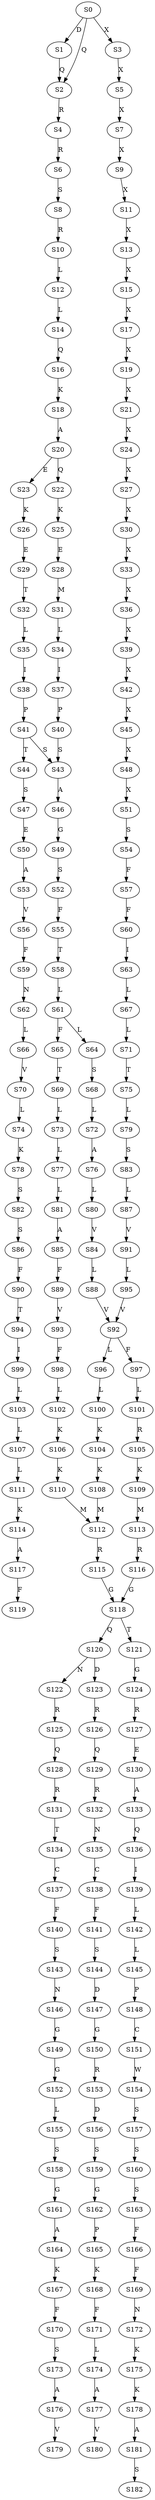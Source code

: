 strict digraph  {
	S0 -> S1 [ label = D ];
	S0 -> S2 [ label = Q ];
	S0 -> S3 [ label = X ];
	S1 -> S2 [ label = Q ];
	S2 -> S4 [ label = R ];
	S3 -> S5 [ label = X ];
	S4 -> S6 [ label = R ];
	S5 -> S7 [ label = X ];
	S6 -> S8 [ label = S ];
	S7 -> S9 [ label = X ];
	S8 -> S10 [ label = R ];
	S9 -> S11 [ label = X ];
	S10 -> S12 [ label = L ];
	S11 -> S13 [ label = X ];
	S12 -> S14 [ label = L ];
	S13 -> S15 [ label = X ];
	S14 -> S16 [ label = Q ];
	S15 -> S17 [ label = X ];
	S16 -> S18 [ label = K ];
	S17 -> S19 [ label = X ];
	S18 -> S20 [ label = A ];
	S19 -> S21 [ label = X ];
	S20 -> S22 [ label = Q ];
	S20 -> S23 [ label = E ];
	S21 -> S24 [ label = X ];
	S22 -> S25 [ label = K ];
	S23 -> S26 [ label = K ];
	S24 -> S27 [ label = X ];
	S25 -> S28 [ label = E ];
	S26 -> S29 [ label = E ];
	S27 -> S30 [ label = X ];
	S28 -> S31 [ label = M ];
	S29 -> S32 [ label = T ];
	S30 -> S33 [ label = X ];
	S31 -> S34 [ label = L ];
	S32 -> S35 [ label = L ];
	S33 -> S36 [ label = X ];
	S34 -> S37 [ label = I ];
	S35 -> S38 [ label = I ];
	S36 -> S39 [ label = X ];
	S37 -> S40 [ label = P ];
	S38 -> S41 [ label = P ];
	S39 -> S42 [ label = X ];
	S40 -> S43 [ label = S ];
	S41 -> S44 [ label = T ];
	S41 -> S43 [ label = S ];
	S42 -> S45 [ label = X ];
	S43 -> S46 [ label = A ];
	S44 -> S47 [ label = S ];
	S45 -> S48 [ label = X ];
	S46 -> S49 [ label = G ];
	S47 -> S50 [ label = E ];
	S48 -> S51 [ label = X ];
	S49 -> S52 [ label = S ];
	S50 -> S53 [ label = A ];
	S51 -> S54 [ label = S ];
	S52 -> S55 [ label = F ];
	S53 -> S56 [ label = V ];
	S54 -> S57 [ label = F ];
	S55 -> S58 [ label = T ];
	S56 -> S59 [ label = F ];
	S57 -> S60 [ label = F ];
	S58 -> S61 [ label = L ];
	S59 -> S62 [ label = N ];
	S60 -> S63 [ label = I ];
	S61 -> S64 [ label = L ];
	S61 -> S65 [ label = F ];
	S62 -> S66 [ label = L ];
	S63 -> S67 [ label = L ];
	S64 -> S68 [ label = S ];
	S65 -> S69 [ label = T ];
	S66 -> S70 [ label = V ];
	S67 -> S71 [ label = L ];
	S68 -> S72 [ label = L ];
	S69 -> S73 [ label = L ];
	S70 -> S74 [ label = L ];
	S71 -> S75 [ label = T ];
	S72 -> S76 [ label = A ];
	S73 -> S77 [ label = L ];
	S74 -> S78 [ label = K ];
	S75 -> S79 [ label = L ];
	S76 -> S80 [ label = L ];
	S77 -> S81 [ label = L ];
	S78 -> S82 [ label = S ];
	S79 -> S83 [ label = S ];
	S80 -> S84 [ label = V ];
	S81 -> S85 [ label = A ];
	S82 -> S86 [ label = S ];
	S83 -> S87 [ label = L ];
	S84 -> S88 [ label = L ];
	S85 -> S89 [ label = F ];
	S86 -> S90 [ label = F ];
	S87 -> S91 [ label = V ];
	S88 -> S92 [ label = V ];
	S89 -> S93 [ label = V ];
	S90 -> S94 [ label = T ];
	S91 -> S95 [ label = L ];
	S92 -> S96 [ label = L ];
	S92 -> S97 [ label = F ];
	S93 -> S98 [ label = F ];
	S94 -> S99 [ label = I ];
	S95 -> S92 [ label = V ];
	S96 -> S100 [ label = L ];
	S97 -> S101 [ label = L ];
	S98 -> S102 [ label = L ];
	S99 -> S103 [ label = L ];
	S100 -> S104 [ label = K ];
	S101 -> S105 [ label = R ];
	S102 -> S106 [ label = K ];
	S103 -> S107 [ label = L ];
	S104 -> S108 [ label = K ];
	S105 -> S109 [ label = K ];
	S106 -> S110 [ label = K ];
	S107 -> S111 [ label = L ];
	S108 -> S112 [ label = M ];
	S109 -> S113 [ label = M ];
	S110 -> S112 [ label = M ];
	S111 -> S114 [ label = K ];
	S112 -> S115 [ label = R ];
	S113 -> S116 [ label = R ];
	S114 -> S117 [ label = A ];
	S115 -> S118 [ label = G ];
	S116 -> S118 [ label = G ];
	S117 -> S119 [ label = F ];
	S118 -> S120 [ label = Q ];
	S118 -> S121 [ label = T ];
	S120 -> S122 [ label = N ];
	S120 -> S123 [ label = D ];
	S121 -> S124 [ label = G ];
	S122 -> S125 [ label = R ];
	S123 -> S126 [ label = R ];
	S124 -> S127 [ label = R ];
	S125 -> S128 [ label = Q ];
	S126 -> S129 [ label = Q ];
	S127 -> S130 [ label = E ];
	S128 -> S131 [ label = R ];
	S129 -> S132 [ label = R ];
	S130 -> S133 [ label = A ];
	S131 -> S134 [ label = T ];
	S132 -> S135 [ label = N ];
	S133 -> S136 [ label = Q ];
	S134 -> S137 [ label = C ];
	S135 -> S138 [ label = C ];
	S136 -> S139 [ label = I ];
	S137 -> S140 [ label = F ];
	S138 -> S141 [ label = F ];
	S139 -> S142 [ label = L ];
	S140 -> S143 [ label = S ];
	S141 -> S144 [ label = S ];
	S142 -> S145 [ label = L ];
	S143 -> S146 [ label = N ];
	S144 -> S147 [ label = D ];
	S145 -> S148 [ label = P ];
	S146 -> S149 [ label = G ];
	S147 -> S150 [ label = G ];
	S148 -> S151 [ label = C ];
	S149 -> S152 [ label = G ];
	S150 -> S153 [ label = R ];
	S151 -> S154 [ label = W ];
	S152 -> S155 [ label = L ];
	S153 -> S156 [ label = D ];
	S154 -> S157 [ label = S ];
	S155 -> S158 [ label = S ];
	S156 -> S159 [ label = S ];
	S157 -> S160 [ label = S ];
	S158 -> S161 [ label = G ];
	S159 -> S162 [ label = G ];
	S160 -> S163 [ label = S ];
	S161 -> S164 [ label = A ];
	S162 -> S165 [ label = P ];
	S163 -> S166 [ label = F ];
	S164 -> S167 [ label = K ];
	S165 -> S168 [ label = K ];
	S166 -> S169 [ label = F ];
	S167 -> S170 [ label = F ];
	S168 -> S171 [ label = F ];
	S169 -> S172 [ label = N ];
	S170 -> S173 [ label = S ];
	S171 -> S174 [ label = L ];
	S172 -> S175 [ label = K ];
	S173 -> S176 [ label = A ];
	S174 -> S177 [ label = A ];
	S175 -> S178 [ label = K ];
	S176 -> S179 [ label = V ];
	S177 -> S180 [ label = V ];
	S178 -> S181 [ label = A ];
	S181 -> S182 [ label = S ];
}
